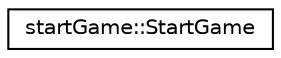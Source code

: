 digraph "Graphical Class Hierarchy"
{
 // LATEX_PDF_SIZE
  edge [fontname="Helvetica",fontsize="10",labelfontname="Helvetica",labelfontsize="10"];
  node [fontname="Helvetica",fontsize="10",shape=record];
  rankdir="LR";
  Node0 [label="startGame::StartGame",height=0.2,width=0.4,color="black", fillcolor="white", style="filled",URL="$structstart_game_1_1_start_game.html",tooltip="Structure du départ de la partie."];
}
